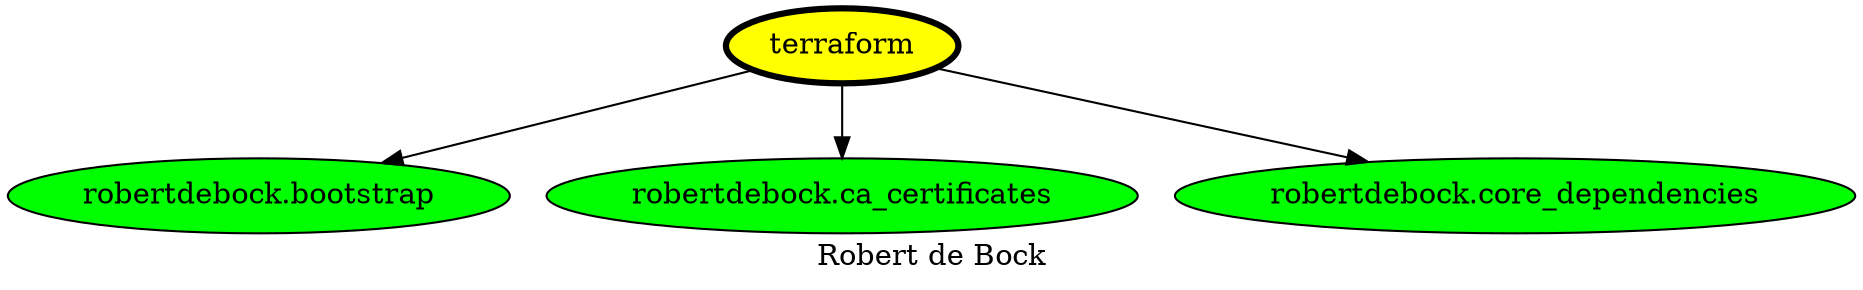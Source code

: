 digraph PhiloDilemma {
  label = "Robert de Bock" ;
  overlap=false
  {
    "terraform" [fillcolor=yellow style=filled penwidth=3]
    "robertdebock.bootstrap" [fillcolor=green style=filled]
    "robertdebock.ca_certificates" [fillcolor=green style=filled]
    "robertdebock.core_dependencies" [fillcolor=green style=filled]
  }
  "terraform" -> "robertdebock.bootstrap"
  "terraform" -> "robertdebock.ca_certificates"
  "terraform" -> "robertdebock.core_dependencies"
}
